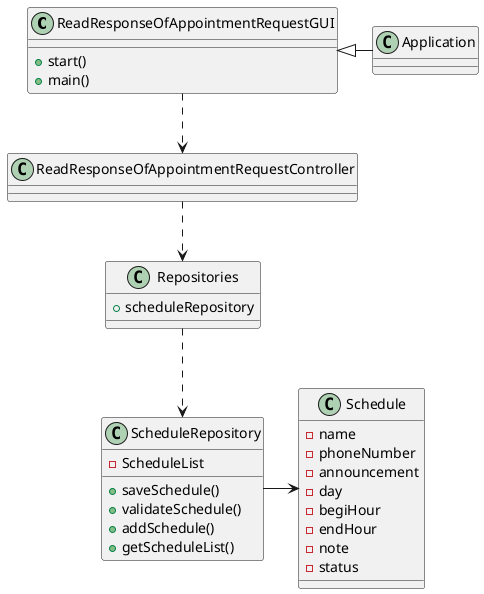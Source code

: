 @startuml


class ReadResponseOfAppointmentRequestGUI {

    + start()
    + main()
}

class ReadResponseOfAppointmentRequestController {

}

class Schedule {

    - name
    - phoneNumber
    - announcement
    - day
    - begiHour
    - endHour
    - note
    - status
}

class Repositories {

    + scheduleRepository
}

class ScheduleRepository {

    - ScheduleList
    + saveSchedule()
    + validateSchedule()
    + addSchedule()
    + getScheduleList()
}


ReadResponseOfAppointmentRequestGUI ..> ReadResponseOfAppointmentRequestController
ReadResponseOfAppointmentRequestController ..> Repositories
Repositories ..> ScheduleRepository
ScheduleRepository -right-> Schedule
Application -left-|> ReadResponseOfAppointmentRequestGUI


@enduml